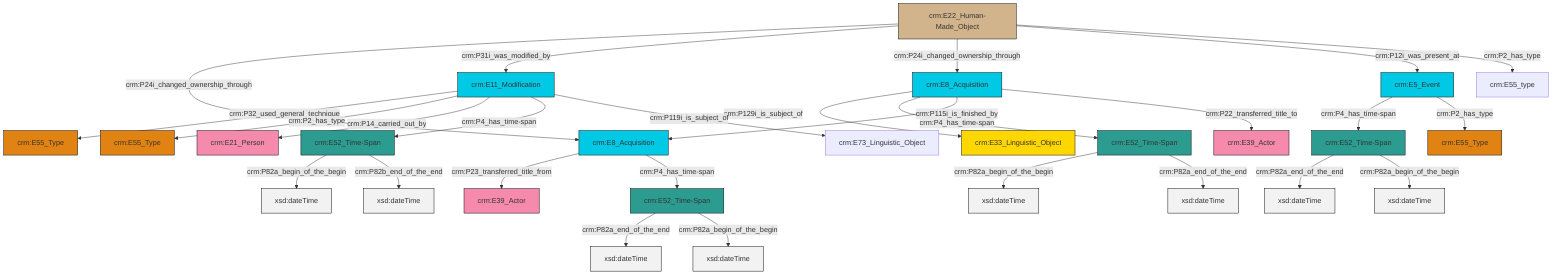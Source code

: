 graph TD
classDef Literal fill:#f2f2f2,stroke:#000000;
classDef CRM_Entity fill:#FFFFFF,stroke:#000000;
classDef Temporal_Entity fill:#00C9E6, stroke:#000000;
classDef Type fill:#E18312, stroke:#000000;
classDef Time-Span fill:#2C9C91, stroke:#000000;
classDef Appellation fill:#FFEB7F, stroke:#000000;
classDef Place fill:#008836, stroke:#000000;
classDef Persistent_Item fill:#B266B2, stroke:#000000;
classDef Conceptual_Object fill:#FFD700, stroke:#000000;
classDef Physical_Thing fill:#D2B48C, stroke:#000000;
classDef Actor fill:#f58aad, stroke:#000000;
classDef PC_Classes fill:#4ce600, stroke:#000000;
classDef Multi fill:#cccccc,stroke:#000000;

0["crm:E52_Time-Span"]:::Time-Span -->|crm:P82a_begin_of_the_begin| 1[xsd:dateTime]:::Literal
2["crm:E22_Human-Made_Object"]:::Physical_Thing -->|crm:P24i_changed_ownership_through| 3["crm:E8_Acquisition"]:::Temporal_Entity
4["crm:E11_Modification"]:::Temporal_Entity -->|crm:P32_used_general_technique| 5["crm:E55_Type"]:::Type
8["crm:E8_Acquisition"]:::Temporal_Entity -->|crm:P129i_is_subject_of| 9["crm:E33_Linguistic_Object"]:::Conceptual_Object
11["crm:E52_Time-Span"]:::Time-Span -->|crm:P82a_end_of_the_end| 13[xsd:dateTime]:::Literal
11["crm:E52_Time-Span"]:::Time-Span -->|crm:P82a_begin_of_the_begin| 14[xsd:dateTime]:::Literal
4["crm:E11_Modification"]:::Temporal_Entity -->|crm:P2_has_type| 15["crm:E55_Type"]:::Type
3["crm:E8_Acquisition"]:::Temporal_Entity -->|crm:P23_transferred_title_from| 19["crm:E39_Actor"]:::Actor
3["crm:E8_Acquisition"]:::Temporal_Entity -->|crm:P4_has_time-span| 11["crm:E52_Time-Span"]:::Time-Span
2["crm:E22_Human-Made_Object"]:::Physical_Thing -->|crm:P31i_was_modified_by| 4["crm:E11_Modification"]:::Temporal_Entity
8["crm:E8_Acquisition"]:::Temporal_Entity -->|crm:P4_has_time-span| 21["crm:E52_Time-Span"]:::Time-Span
2["crm:E22_Human-Made_Object"]:::Physical_Thing -->|crm:P24i_changed_ownership_through| 8["crm:E8_Acquisition"]:::Temporal_Entity
21["crm:E52_Time-Span"]:::Time-Span -->|crm:P82a_begin_of_the_begin| 22[xsd:dateTime]:::Literal
21["crm:E52_Time-Span"]:::Time-Span -->|crm:P82a_end_of_the_end| 23[xsd:dateTime]:::Literal
4["crm:E11_Modification"]:::Temporal_Entity -->|crm:P14_carried_out_by| 16["crm:E21_Person"]:::Actor
8["crm:E8_Acquisition"]:::Temporal_Entity -->|crm:P115i_is_finished_by| 3["crm:E8_Acquisition"]:::Temporal_Entity
4["crm:E11_Modification"]:::Temporal_Entity -->|crm:P4_has_time-span| 0["crm:E52_Time-Span"]:::Time-Span
2["crm:E22_Human-Made_Object"]:::Physical_Thing -->|crm:P12i_was_present_at| 6["crm:E5_Event"]:::Temporal_Entity
6["crm:E5_Event"]:::Temporal_Entity -->|crm:P4_has_time-span| 30["crm:E52_Time-Span"]:::Time-Span
30["crm:E52_Time-Span"]:::Time-Span -->|crm:P82a_end_of_the_end| 32[xsd:dateTime]:::Literal
8["crm:E8_Acquisition"]:::Temporal_Entity -->|crm:P22_transferred_title_to| 27["crm:E39_Actor"]:::Actor
30["crm:E52_Time-Span"]:::Time-Span -->|crm:P82a_begin_of_the_begin| 35[xsd:dateTime]:::Literal
4["crm:E11_Modification"]:::Temporal_Entity -->|crm:P119i_is_subject_of| 36["crm:E73_Linguistic_Object"]:::Default
6["crm:E5_Event"]:::Temporal_Entity -->|crm:P2_has_type| 38["crm:E55_Type"]:::Type
0["crm:E52_Time-Span"]:::Time-Span -->|crm:P82b_end_of_the_end| 39[xsd:dateTime]:::Literal
2["crm:E22_Human-Made_Object"]:::Physical_Thing -->|crm:P2_has_type| 33["crm:E55_type"]:::Default